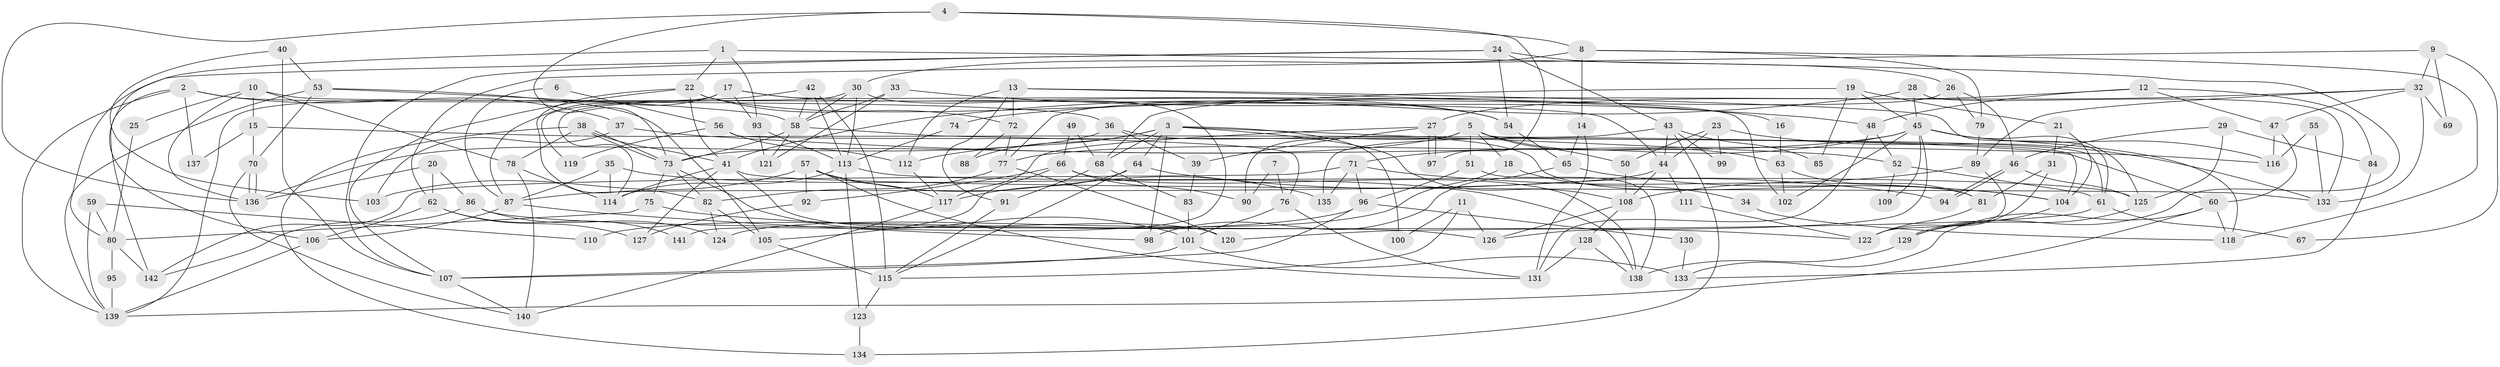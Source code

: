 // coarse degree distribution, {6: 0.1595744680851064, 5: 0.11702127659574468, 10: 0.02127659574468085, 4: 0.18085106382978725, 8: 0.02127659574468085, 2: 0.1276595744680851, 7: 0.11702127659574468, 3: 0.18085106382978725, 11: 0.010638297872340425, 9: 0.0425531914893617, 13: 0.010638297872340425, 1: 0.010638297872340425}
// Generated by graph-tools (version 1.1) at 2025/52/02/27/25 19:52:09]
// undirected, 142 vertices, 284 edges
graph export_dot {
graph [start="1"]
  node [color=gray90,style=filled];
  1;
  2;
  3;
  4;
  5;
  6;
  7;
  8;
  9;
  10;
  11;
  12;
  13;
  14;
  15;
  16;
  17;
  18;
  19;
  20;
  21;
  22;
  23;
  24;
  25;
  26;
  27;
  28;
  29;
  30;
  31;
  32;
  33;
  34;
  35;
  36;
  37;
  38;
  39;
  40;
  41;
  42;
  43;
  44;
  45;
  46;
  47;
  48;
  49;
  50;
  51;
  52;
  53;
  54;
  55;
  56;
  57;
  58;
  59;
  60;
  61;
  62;
  63;
  64;
  65;
  66;
  67;
  68;
  69;
  70;
  71;
  72;
  73;
  74;
  75;
  76;
  77;
  78;
  79;
  80;
  81;
  82;
  83;
  84;
  85;
  86;
  87;
  88;
  89;
  90;
  91;
  92;
  93;
  94;
  95;
  96;
  97;
  98;
  99;
  100;
  101;
  102;
  103;
  104;
  105;
  106;
  107;
  108;
  109;
  110;
  111;
  112;
  113;
  114;
  115;
  116;
  117;
  118;
  119;
  120;
  121;
  122;
  123;
  124;
  125;
  126;
  127;
  128;
  129;
  130;
  131;
  132;
  133;
  134;
  135;
  136;
  137;
  138;
  139;
  140;
  141;
  142;
  1 -- 22;
  1 -- 93;
  1 -- 106;
  1 -- 129;
  2 -- 36;
  2 -- 139;
  2 -- 37;
  2 -- 137;
  2 -- 142;
  3 -- 98;
  3 -- 64;
  3 -- 52;
  3 -- 68;
  3 -- 88;
  3 -- 100;
  3 -- 108;
  3 -- 112;
  4 -- 136;
  4 -- 73;
  4 -- 8;
  4 -- 97;
  5 -- 73;
  5 -- 61;
  5 -- 18;
  5 -- 50;
  5 -- 51;
  5 -- 63;
  5 -- 90;
  6 -- 56;
  6 -- 87;
  7 -- 90;
  7 -- 76;
  8 -- 30;
  8 -- 14;
  8 -- 79;
  8 -- 118;
  9 -- 32;
  9 -- 62;
  9 -- 67;
  9 -- 69;
  10 -- 78;
  10 -- 44;
  10 -- 15;
  10 -- 25;
  10 -- 136;
  11 -- 126;
  11 -- 115;
  11 -- 100;
  12 -- 27;
  12 -- 84;
  12 -- 47;
  12 -- 48;
  13 -- 112;
  13 -- 61;
  13 -- 16;
  13 -- 72;
  13 -- 91;
  14 -- 131;
  14 -- 65;
  15 -- 60;
  15 -- 70;
  15 -- 137;
  16 -- 63;
  17 -- 54;
  17 -- 139;
  17 -- 87;
  17 -- 93;
  17 -- 102;
  18 -- 124;
  18 -- 34;
  19 -- 68;
  19 -- 21;
  19 -- 45;
  19 -- 85;
  20 -- 62;
  20 -- 136;
  20 -- 86;
  21 -- 104;
  21 -- 31;
  22 -- 82;
  22 -- 72;
  22 -- 41;
  22 -- 54;
  22 -- 107;
  23 -- 50;
  23 -- 132;
  23 -- 44;
  23 -- 99;
  24 -- 107;
  24 -- 43;
  24 -- 26;
  24 -- 54;
  24 -- 80;
  25 -- 80;
  26 -- 46;
  26 -- 77;
  26 -- 79;
  27 -- 39;
  27 -- 97;
  27 -- 97;
  27 -- 117;
  28 -- 132;
  28 -- 45;
  28 -- 41;
  29 -- 125;
  29 -- 46;
  29 -- 84;
  30 -- 114;
  30 -- 113;
  30 -- 58;
  30 -- 141;
  31 -- 81;
  31 -- 122;
  32 -- 89;
  32 -- 47;
  32 -- 69;
  32 -- 74;
  32 -- 132;
  33 -- 121;
  33 -- 58;
  33 -- 48;
  34 -- 118;
  35 -- 114;
  35 -- 87;
  35 -- 138;
  36 -- 81;
  36 -- 136;
  36 -- 39;
  37 -- 103;
  37 -- 116;
  38 -- 41;
  38 -- 73;
  38 -- 73;
  38 -- 78;
  38 -- 134;
  39 -- 83;
  40 -- 53;
  40 -- 107;
  40 -- 103;
  41 -- 114;
  41 -- 120;
  41 -- 127;
  41 -- 132;
  42 -- 113;
  42 -- 115;
  42 -- 58;
  42 -- 119;
  43 -- 44;
  43 -- 135;
  43 -- 85;
  43 -- 99;
  43 -- 134;
  44 -- 87;
  44 -- 108;
  44 -- 111;
  45 -- 71;
  45 -- 77;
  45 -- 102;
  45 -- 109;
  45 -- 116;
  45 -- 118;
  45 -- 125;
  45 -- 126;
  46 -- 125;
  46 -- 94;
  46 -- 94;
  47 -- 116;
  47 -- 60;
  48 -- 52;
  48 -- 131;
  49 -- 66;
  49 -- 68;
  50 -- 108;
  51 -- 138;
  51 -- 96;
  52 -- 61;
  52 -- 109;
  53 -- 58;
  53 -- 70;
  53 -- 105;
  53 -- 139;
  54 -- 65;
  55 -- 132;
  55 -- 116;
  56 -- 112;
  56 -- 104;
  56 -- 119;
  57 -- 117;
  57 -- 131;
  57 -- 92;
  57 -- 103;
  57 -- 135;
  58 -- 73;
  58 -- 76;
  58 -- 121;
  59 -- 80;
  59 -- 139;
  59 -- 110;
  60 -- 118;
  60 -- 133;
  60 -- 139;
  61 -- 120;
  61 -- 67;
  62 -- 127;
  62 -- 106;
  62 -- 141;
  63 -- 102;
  63 -- 81;
  64 -- 115;
  64 -- 117;
  64 -- 94;
  65 -- 98;
  65 -- 104;
  66 -- 105;
  66 -- 138;
  66 -- 90;
  66 -- 92;
  68 -- 91;
  68 -- 83;
  70 -- 136;
  70 -- 136;
  70 -- 140;
  71 -- 142;
  71 -- 104;
  71 -- 96;
  71 -- 135;
  72 -- 77;
  72 -- 88;
  73 -- 75;
  73 -- 82;
  73 -- 101;
  74 -- 113;
  75 -- 80;
  75 -- 122;
  76 -- 101;
  76 -- 131;
  77 -- 82;
  77 -- 120;
  78 -- 140;
  78 -- 114;
  79 -- 89;
  80 -- 142;
  80 -- 95;
  81 -- 122;
  82 -- 105;
  82 -- 124;
  83 -- 101;
  84 -- 133;
  86 -- 126;
  86 -- 124;
  86 -- 142;
  87 -- 106;
  87 -- 98;
  89 -- 108;
  89 -- 122;
  91 -- 115;
  92 -- 127;
  93 -- 113;
  93 -- 121;
  95 -- 139;
  96 -- 107;
  96 -- 110;
  96 -- 130;
  101 -- 107;
  101 -- 133;
  104 -- 129;
  105 -- 115;
  106 -- 139;
  107 -- 140;
  108 -- 126;
  108 -- 128;
  111 -- 122;
  112 -- 117;
  113 -- 125;
  113 -- 114;
  113 -- 123;
  115 -- 123;
  117 -- 140;
  123 -- 134;
  125 -- 129;
  128 -- 131;
  128 -- 138;
  129 -- 138;
  130 -- 133;
}
